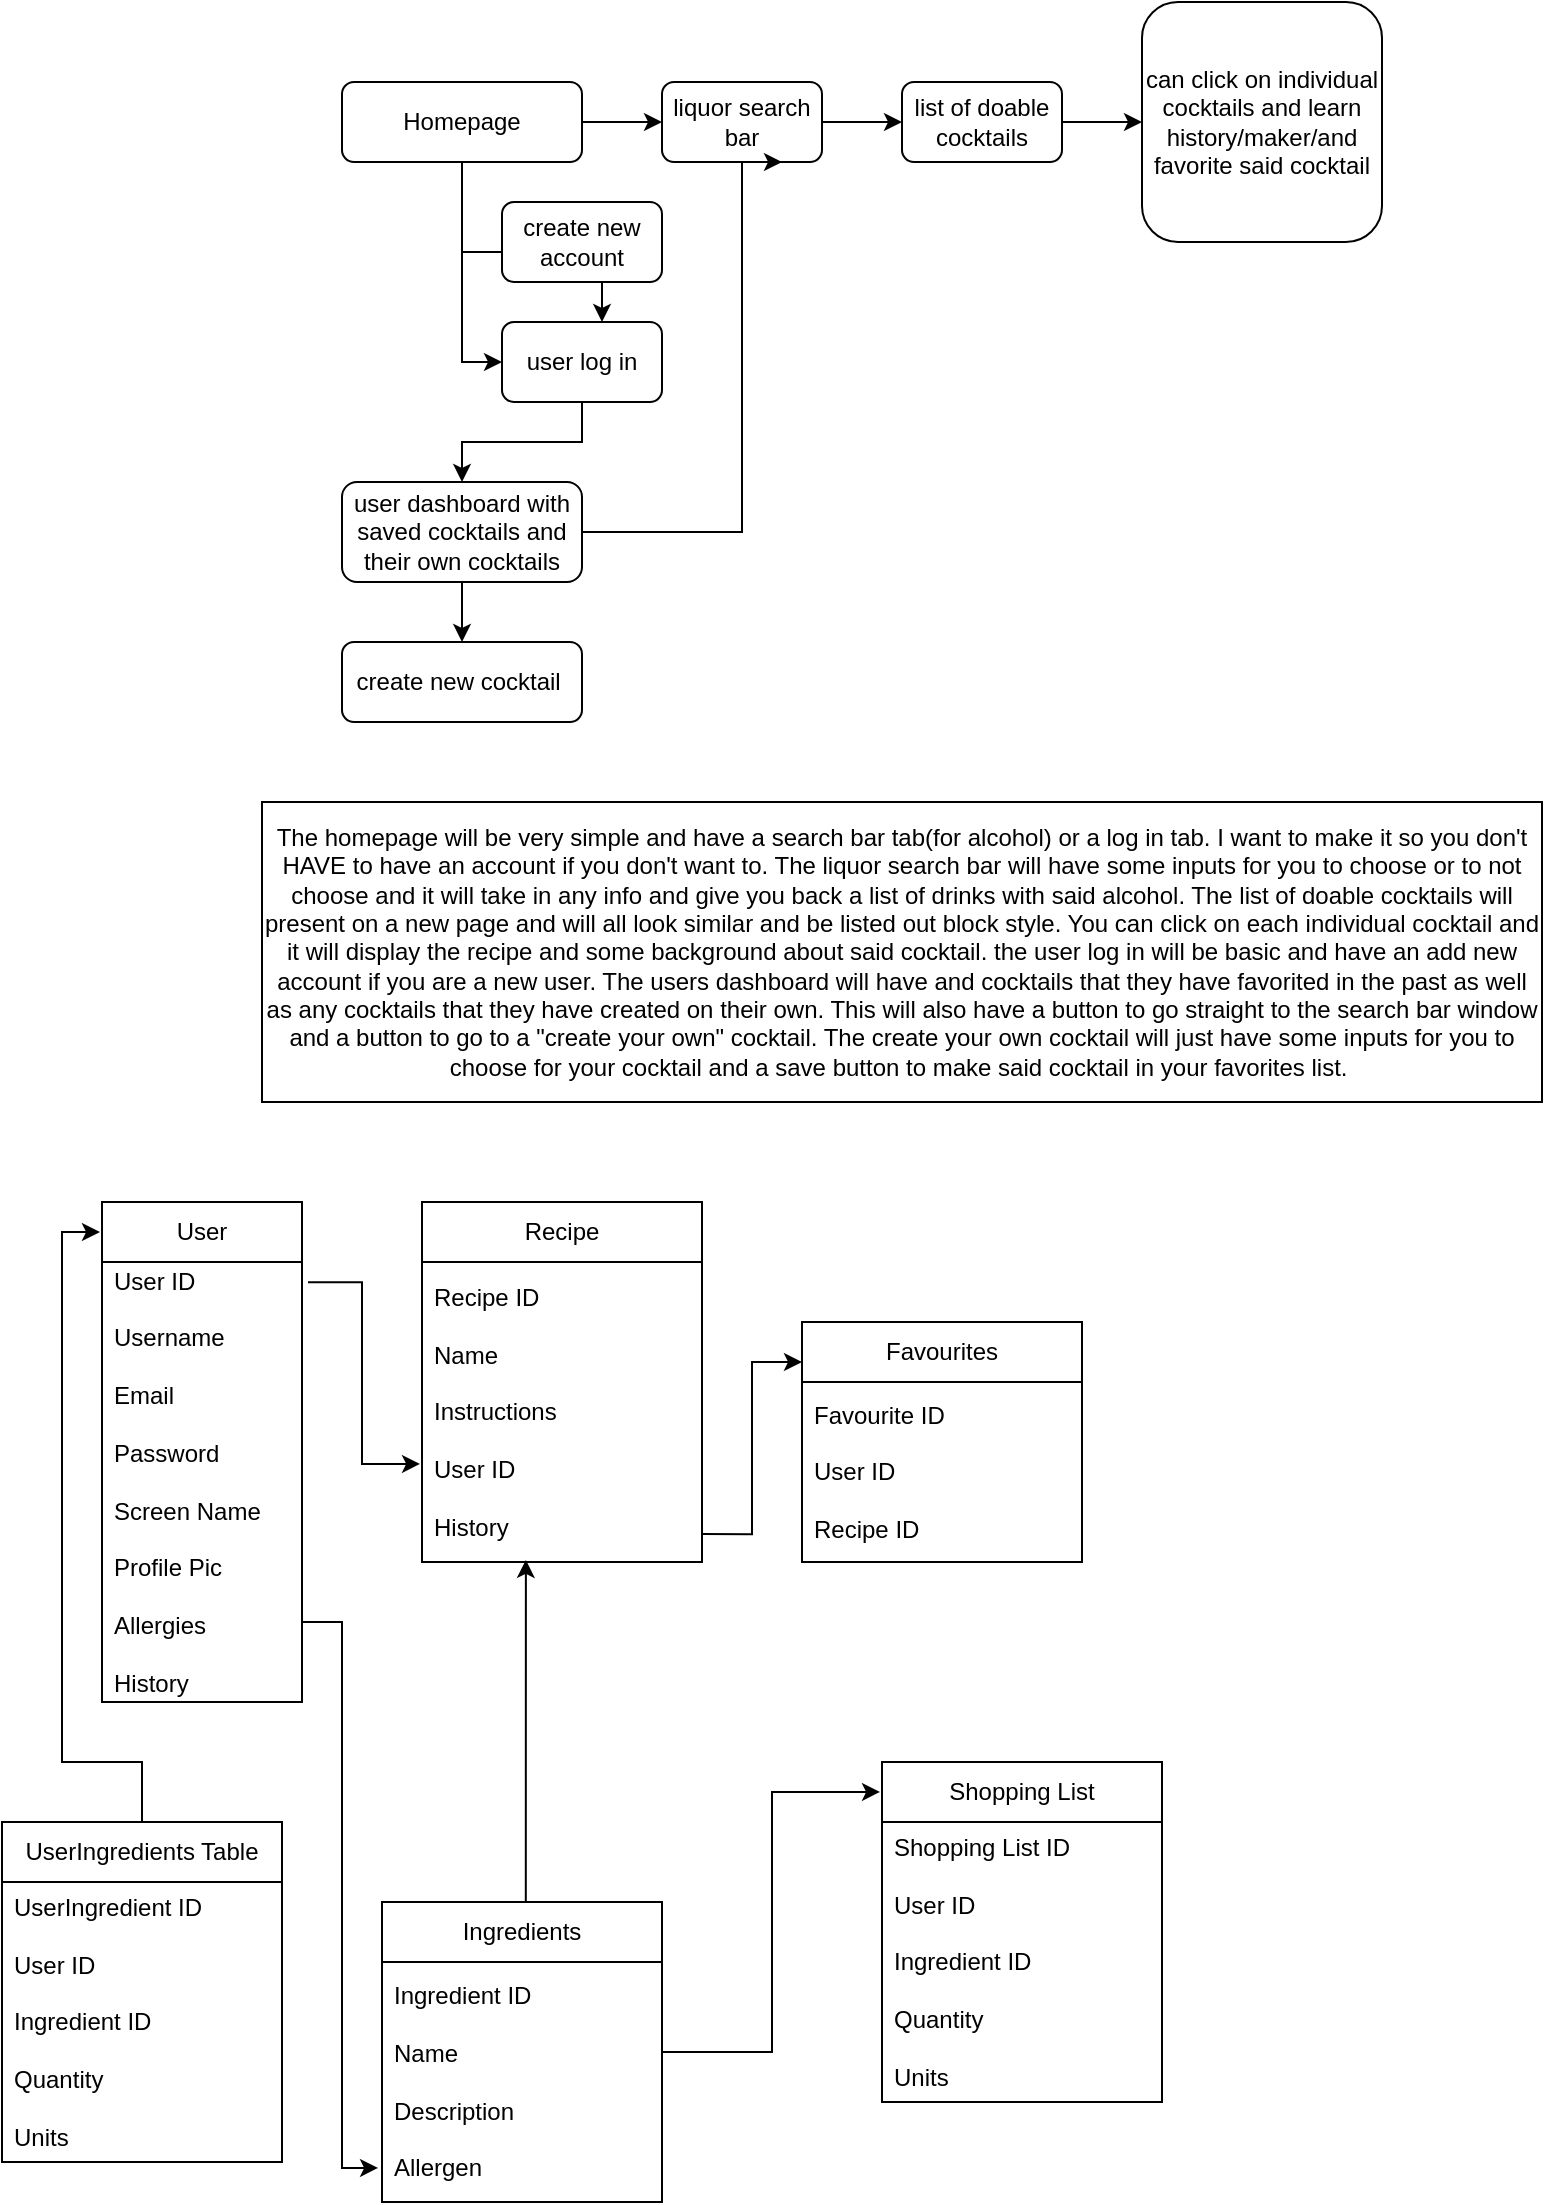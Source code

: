 <mxfile version="24.2.1" type="github">
  <diagram id="C5RBs43oDa-KdzZeNtuy" name="Page-1">
    <mxGraphModel dx="1613" dy="721" grid="1" gridSize="10" guides="1" tooltips="1" connect="1" arrows="1" fold="1" page="1" pageScale="1" pageWidth="827" pageHeight="1169" math="0" shadow="0">
      <root>
        <mxCell id="WIyWlLk6GJQsqaUBKTNV-0" />
        <mxCell id="WIyWlLk6GJQsqaUBKTNV-1" parent="WIyWlLk6GJQsqaUBKTNV-0" />
        <mxCell id="wKdOTu-X7nGb3WF-pUgB-1" value="" style="edgeStyle=orthogonalEdgeStyle;rounded=0;orthogonalLoop=1;jettySize=auto;html=1;" parent="WIyWlLk6GJQsqaUBKTNV-1" source="WIyWlLk6GJQsqaUBKTNV-3" target="wKdOTu-X7nGb3WF-pUgB-0" edge="1">
          <mxGeometry relative="1" as="geometry" />
        </mxCell>
        <mxCell id="wKdOTu-X7nGb3WF-pUgB-5" value="" style="edgeStyle=orthogonalEdgeStyle;rounded=0;orthogonalLoop=1;jettySize=auto;html=1;" parent="WIyWlLk6GJQsqaUBKTNV-1" source="WIyWlLk6GJQsqaUBKTNV-3" target="WIyWlLk6GJQsqaUBKTNV-12" edge="1">
          <mxGeometry relative="1" as="geometry">
            <Array as="points">
              <mxPoint x="220" y="160" />
              <mxPoint x="220" y="160" />
            </Array>
          </mxGeometry>
        </mxCell>
        <mxCell id="wKdOTu-X7nGb3WF-pUgB-6" value="" style="edgeStyle=orthogonalEdgeStyle;rounded=0;orthogonalLoop=1;jettySize=auto;html=1;" parent="WIyWlLk6GJQsqaUBKTNV-1" source="WIyWlLk6GJQsqaUBKTNV-3" target="WIyWlLk6GJQsqaUBKTNV-12" edge="1">
          <mxGeometry relative="1" as="geometry">
            <Array as="points">
              <mxPoint x="220" y="165" />
              <mxPoint x="290" y="165" />
            </Array>
          </mxGeometry>
        </mxCell>
        <mxCell id="WIyWlLk6GJQsqaUBKTNV-3" value="Homepage" style="rounded=1;whiteSpace=wrap;html=1;fontSize=12;glass=0;strokeWidth=1;shadow=0;" parent="WIyWlLk6GJQsqaUBKTNV-1" vertex="1">
          <mxGeometry x="160" y="80" width="120" height="40" as="geometry" />
        </mxCell>
        <mxCell id="wKdOTu-X7nGb3WF-pUgB-10" value="" style="edgeStyle=orthogonalEdgeStyle;rounded=0;orthogonalLoop=1;jettySize=auto;html=1;" parent="WIyWlLk6GJQsqaUBKTNV-1" source="WIyWlLk6GJQsqaUBKTNV-12" target="wKdOTu-X7nGb3WF-pUgB-8" edge="1">
          <mxGeometry relative="1" as="geometry" />
        </mxCell>
        <mxCell id="WIyWlLk6GJQsqaUBKTNV-12" value="user log in" style="rounded=1;whiteSpace=wrap;html=1;fontSize=12;glass=0;strokeWidth=1;shadow=0;" parent="WIyWlLk6GJQsqaUBKTNV-1" vertex="1">
          <mxGeometry x="240" y="200" width="80" height="40" as="geometry" />
        </mxCell>
        <mxCell id="wKdOTu-X7nGb3WF-pUgB-3" value="" style="edgeStyle=orthogonalEdgeStyle;rounded=0;orthogonalLoop=1;jettySize=auto;html=1;" parent="WIyWlLk6GJQsqaUBKTNV-1" source="wKdOTu-X7nGb3WF-pUgB-0" target="wKdOTu-X7nGb3WF-pUgB-2" edge="1">
          <mxGeometry relative="1" as="geometry" />
        </mxCell>
        <mxCell id="wKdOTu-X7nGb3WF-pUgB-0" value="liquor search bar" style="whiteSpace=wrap;html=1;rounded=1;glass=0;strokeWidth=1;shadow=0;" parent="WIyWlLk6GJQsqaUBKTNV-1" vertex="1">
          <mxGeometry x="320" y="80" width="80" height="40" as="geometry" />
        </mxCell>
        <mxCell id="wKdOTu-X7nGb3WF-pUgB-16" value="" style="edgeStyle=orthogonalEdgeStyle;rounded=0;orthogonalLoop=1;jettySize=auto;html=1;" parent="WIyWlLk6GJQsqaUBKTNV-1" source="wKdOTu-X7nGb3WF-pUgB-2" target="wKdOTu-X7nGb3WF-pUgB-15" edge="1">
          <mxGeometry relative="1" as="geometry" />
        </mxCell>
        <mxCell id="wKdOTu-X7nGb3WF-pUgB-2" value="list of doable cocktails" style="whiteSpace=wrap;html=1;rounded=1;glass=0;strokeWidth=1;shadow=0;" parent="WIyWlLk6GJQsqaUBKTNV-1" vertex="1">
          <mxGeometry x="440" y="80" width="80" height="40" as="geometry" />
        </mxCell>
        <mxCell id="wKdOTu-X7nGb3WF-pUgB-7" value="create new account" style="rounded=1;whiteSpace=wrap;html=1;" parent="WIyWlLk6GJQsqaUBKTNV-1" vertex="1">
          <mxGeometry x="240" y="140" width="80" height="40" as="geometry" />
        </mxCell>
        <mxCell id="wKdOTu-X7nGb3WF-pUgB-14" value="" style="edgeStyle=orthogonalEdgeStyle;rounded=0;orthogonalLoop=1;jettySize=auto;html=1;entryX=0.5;entryY=0;entryDx=0;entryDy=0;" parent="WIyWlLk6GJQsqaUBKTNV-1" source="wKdOTu-X7nGb3WF-pUgB-8" target="wKdOTu-X7nGb3WF-pUgB-11" edge="1">
          <mxGeometry relative="1" as="geometry">
            <mxPoint x="210" y="410" as="targetPoint" />
          </mxGeometry>
        </mxCell>
        <mxCell id="wKdOTu-X7nGb3WF-pUgB-20" value="" style="edgeStyle=orthogonalEdgeStyle;rounded=0;orthogonalLoop=1;jettySize=auto;html=1;entryX=0.75;entryY=1;entryDx=0;entryDy=0;" parent="WIyWlLk6GJQsqaUBKTNV-1" source="wKdOTu-X7nGb3WF-pUgB-8" target="wKdOTu-X7nGb3WF-pUgB-0" edge="1">
          <mxGeometry relative="1" as="geometry">
            <mxPoint x="440" y="315" as="targetPoint" />
            <Array as="points">
              <mxPoint x="360" y="305" />
              <mxPoint x="360" y="120" />
            </Array>
          </mxGeometry>
        </mxCell>
        <mxCell id="wKdOTu-X7nGb3WF-pUgB-8" value="user dashboard with saved cocktails and their own cocktails" style="rounded=1;whiteSpace=wrap;html=1;fontSize=12;glass=0;strokeWidth=1;shadow=0;" parent="WIyWlLk6GJQsqaUBKTNV-1" vertex="1">
          <mxGeometry x="160" y="280" width="120" height="50" as="geometry" />
        </mxCell>
        <mxCell id="wKdOTu-X7nGb3WF-pUgB-11" value="create new cocktail&amp;nbsp;" style="rounded=1;whiteSpace=wrap;html=1;fontSize=12;glass=0;strokeWidth=1;shadow=0;" parent="WIyWlLk6GJQsqaUBKTNV-1" vertex="1">
          <mxGeometry x="160" y="360" width="120" height="40" as="geometry" />
        </mxCell>
        <mxCell id="wKdOTu-X7nGb3WF-pUgB-15" value="can click on individual cocktails and learn history/maker/and favorite said cocktail" style="whiteSpace=wrap;html=1;rounded=1;glass=0;strokeWidth=1;shadow=0;" parent="WIyWlLk6GJQsqaUBKTNV-1" vertex="1">
          <mxGeometry x="560" y="40" width="120" height="120" as="geometry" />
        </mxCell>
        <mxCell id="wKdOTu-X7nGb3WF-pUgB-21" value="The homepage will be very simple and have a search bar tab(for alcohol) or a log in tab. I want to make it so you don&#39;t HAVE to have an account if you don&#39;t want to. The liquor search bar will have some inputs for you to choose or to not choose and it will take in any info and give you back a list of drinks with said alcohol. The list of doable cocktails will present on a new page and will all look similar and be listed out block style. You can click on each individual cocktail and it will display the recipe and some background about said cocktail. the user log in will be basic and have an add new account if you are a new user. The users dashboard will have and cocktails that they have favorited in the past as well as any cocktails that they have created on their own. This will also have a button to go straight to the search bar window and a button to go to a &quot;create your own&quot; cocktail. The create your own cocktail will just have some inputs for you to choose for your cocktail and a save button to make said cocktail in your favorites list.&amp;nbsp;" style="rounded=0;whiteSpace=wrap;html=1;" parent="WIyWlLk6GJQsqaUBKTNV-1" vertex="1">
          <mxGeometry x="120" y="440" width="640" height="150" as="geometry" />
        </mxCell>
        <mxCell id="8B_5lzlC5shyq4_69ubc-37" value="" style="edgeStyle=orthogonalEdgeStyle;rounded=0;orthogonalLoop=1;jettySize=auto;html=1;exitX=0.5;exitY=0;exitDx=0;exitDy=0;entryX=0.371;entryY=0.993;entryDx=0;entryDy=0;entryPerimeter=0;" edge="1" parent="WIyWlLk6GJQsqaUBKTNV-1" source="8B_5lzlC5shyq4_69ubc-3" target="8B_5lzlC5shyq4_69ubc-10">
          <mxGeometry relative="1" as="geometry">
            <mxPoint x="400" y="1065" as="targetPoint" />
            <Array as="points">
              <mxPoint x="252" y="990" />
            </Array>
          </mxGeometry>
        </mxCell>
        <mxCell id="8B_5lzlC5shyq4_69ubc-40" value="" style="edgeStyle=orthogonalEdgeStyle;rounded=0;orthogonalLoop=1;jettySize=auto;html=1;entryX=-0.007;entryY=0.088;entryDx=0;entryDy=0;entryPerimeter=0;" edge="1" parent="WIyWlLk6GJQsqaUBKTNV-1" source="8B_5lzlC5shyq4_69ubc-3" target="8B_5lzlC5shyq4_69ubc-29">
          <mxGeometry relative="1" as="geometry">
            <mxPoint x="400" y="1065" as="targetPoint" />
          </mxGeometry>
        </mxCell>
        <mxCell id="8B_5lzlC5shyq4_69ubc-3" value="Ingredients" style="swimlane;fontStyle=0;childLayout=stackLayout;horizontal=1;startSize=30;horizontalStack=0;resizeParent=1;resizeParentMax=0;resizeLast=0;collapsible=1;marginBottom=0;whiteSpace=wrap;html=1;" vertex="1" parent="WIyWlLk6GJQsqaUBKTNV-1">
          <mxGeometry x="180" y="990" width="140" height="150" as="geometry" />
        </mxCell>
        <mxCell id="8B_5lzlC5shyq4_69ubc-26" value="Ingredient ID&lt;div&gt;&lt;br&gt;&lt;/div&gt;&lt;div&gt;Name&lt;/div&gt;&lt;div&gt;&lt;br&gt;&lt;/div&gt;&lt;div&gt;Description&lt;/div&gt;&lt;div&gt;&lt;br&gt;&lt;/div&gt;&lt;div&gt;Allergen&lt;/div&gt;" style="text;strokeColor=none;fillColor=none;align=left;verticalAlign=middle;spacingLeft=4;spacingRight=4;overflow=hidden;points=[[0,0.5],[1,0.5]];portConstraint=eastwest;rotatable=0;whiteSpace=wrap;html=1;" vertex="1" parent="8B_5lzlC5shyq4_69ubc-3">
          <mxGeometry y="30" width="140" height="120" as="geometry" />
        </mxCell>
        <mxCell id="8B_5lzlC5shyq4_69ubc-7" value="Recipe" style="swimlane;fontStyle=0;childLayout=stackLayout;horizontal=1;startSize=30;horizontalStack=0;resizeParent=1;resizeParentMax=0;resizeLast=0;collapsible=1;marginBottom=0;whiteSpace=wrap;html=1;" vertex="1" parent="WIyWlLk6GJQsqaUBKTNV-1">
          <mxGeometry x="200" y="640" width="140" height="180" as="geometry" />
        </mxCell>
        <mxCell id="8B_5lzlC5shyq4_69ubc-10" value="Recipe ID&lt;div&gt;&lt;br&gt;&lt;/div&gt;&lt;div&gt;Name&lt;/div&gt;&lt;div&gt;&lt;br&gt;&lt;/div&gt;&lt;div&gt;Instructions&lt;/div&gt;&lt;div&gt;&lt;br&gt;&lt;/div&gt;&lt;div&gt;User ID&lt;/div&gt;&lt;div&gt;&lt;br&gt;&lt;/div&gt;&lt;div&gt;History&lt;/div&gt;" style="text;strokeColor=none;fillColor=none;align=left;verticalAlign=middle;spacingLeft=4;spacingRight=4;overflow=hidden;points=[[0,0.5],[1,0.5]];portConstraint=eastwest;rotatable=0;whiteSpace=wrap;html=1;" vertex="1" parent="8B_5lzlC5shyq4_69ubc-7">
          <mxGeometry y="30" width="140" height="150" as="geometry" />
        </mxCell>
        <mxCell id="8B_5lzlC5shyq4_69ubc-11" value="Favourites" style="swimlane;fontStyle=0;childLayout=stackLayout;horizontal=1;startSize=30;horizontalStack=0;resizeParent=1;resizeParentMax=0;resizeLast=0;collapsible=1;marginBottom=0;whiteSpace=wrap;html=1;" vertex="1" parent="WIyWlLk6GJQsqaUBKTNV-1">
          <mxGeometry x="390" y="700" width="140" height="120" as="geometry" />
        </mxCell>
        <mxCell id="8B_5lzlC5shyq4_69ubc-14" value="Favourite ID&lt;div&gt;&lt;br&gt;&lt;div&gt;User ID&lt;/div&gt;&lt;div&gt;&lt;br&gt;&lt;/div&gt;&lt;div&gt;Recipe ID&lt;/div&gt;&lt;/div&gt;" style="text;strokeColor=none;fillColor=none;align=left;verticalAlign=middle;spacingLeft=4;spacingRight=4;overflow=hidden;points=[[0,0.5],[1,0.5]];portConstraint=eastwest;rotatable=0;whiteSpace=wrap;html=1;" vertex="1" parent="8B_5lzlC5shyq4_69ubc-11">
          <mxGeometry y="30" width="140" height="90" as="geometry" />
        </mxCell>
        <mxCell id="8B_5lzlC5shyq4_69ubc-15" value="User" style="swimlane;fontStyle=0;childLayout=stackLayout;horizontal=1;startSize=30;horizontalStack=0;resizeParent=1;resizeParentMax=0;resizeLast=0;collapsible=1;marginBottom=0;whiteSpace=wrap;html=1;" vertex="1" parent="WIyWlLk6GJQsqaUBKTNV-1">
          <mxGeometry x="40" y="640" width="100" height="250" as="geometry" />
        </mxCell>
        <mxCell id="8B_5lzlC5shyq4_69ubc-18" value="User ID&lt;div&gt;&lt;br&gt;&lt;div&gt;Username&lt;/div&gt;&lt;div&gt;&lt;br&gt;&lt;/div&gt;&lt;div&gt;Email&lt;/div&gt;&lt;div&gt;&lt;br&gt;&lt;/div&gt;&lt;div&gt;Password&lt;/div&gt;&lt;div&gt;&lt;br&gt;&lt;/div&gt;&lt;div&gt;Screen Name&lt;/div&gt;&lt;div&gt;&lt;br&gt;&lt;/div&gt;&lt;div&gt;Profile Pic&lt;/div&gt;&lt;div&gt;&lt;br&gt;&lt;/div&gt;&lt;div&gt;Allergies&lt;/div&gt;&lt;div&gt;&lt;br&gt;&lt;/div&gt;&lt;div&gt;History&lt;/div&gt;&lt;/div&gt;" style="text;strokeColor=none;fillColor=none;align=left;verticalAlign=middle;spacingLeft=4;spacingRight=4;overflow=hidden;points=[[0,0.5],[1,0.5]];portConstraint=eastwest;rotatable=0;whiteSpace=wrap;html=1;" vertex="1" parent="8B_5lzlC5shyq4_69ubc-15">
          <mxGeometry y="30" width="100" height="220" as="geometry" />
        </mxCell>
        <mxCell id="8B_5lzlC5shyq4_69ubc-41" value="" style="edgeStyle=orthogonalEdgeStyle;rounded=0;orthogonalLoop=1;jettySize=auto;html=1;entryX=-0.01;entryY=0.06;entryDx=0;entryDy=0;entryPerimeter=0;" edge="1" parent="WIyWlLk6GJQsqaUBKTNV-1" source="8B_5lzlC5shyq4_69ubc-27" target="8B_5lzlC5shyq4_69ubc-15">
          <mxGeometry relative="1" as="geometry" />
        </mxCell>
        <mxCell id="8B_5lzlC5shyq4_69ubc-27" value="UserIngredients Table" style="swimlane;fontStyle=0;childLayout=stackLayout;horizontal=1;startSize=30;horizontalStack=0;resizeParent=1;resizeParentMax=0;resizeLast=0;collapsible=1;marginBottom=0;whiteSpace=wrap;html=1;" vertex="1" parent="WIyWlLk6GJQsqaUBKTNV-1">
          <mxGeometry x="-10" y="950" width="140" height="170" as="geometry" />
        </mxCell>
        <mxCell id="8B_5lzlC5shyq4_69ubc-28" value="UserIngredient ID&lt;div&gt;&lt;br&gt;&lt;/div&gt;&lt;div&gt;User ID&lt;/div&gt;&lt;div&gt;&lt;br&gt;&lt;/div&gt;&lt;div&gt;Ingredient ID&lt;/div&gt;&lt;div&gt;&lt;br&gt;&lt;/div&gt;&lt;div&gt;Quantity&lt;/div&gt;&lt;div&gt;&lt;br&gt;&lt;/div&gt;&lt;div&gt;Units&lt;/div&gt;" style="text;strokeColor=none;fillColor=none;align=left;verticalAlign=middle;spacingLeft=4;spacingRight=4;overflow=hidden;points=[[0,0.5],[1,0.5]];portConstraint=eastwest;rotatable=0;whiteSpace=wrap;html=1;" vertex="1" parent="8B_5lzlC5shyq4_69ubc-27">
          <mxGeometry y="30" width="140" height="140" as="geometry" />
        </mxCell>
        <mxCell id="8B_5lzlC5shyq4_69ubc-29" value="Shopping List" style="swimlane;fontStyle=0;childLayout=stackLayout;horizontal=1;startSize=30;horizontalStack=0;resizeParent=1;resizeParentMax=0;resizeLast=0;collapsible=1;marginBottom=0;whiteSpace=wrap;html=1;" vertex="1" parent="WIyWlLk6GJQsqaUBKTNV-1">
          <mxGeometry x="430" y="920" width="140" height="170" as="geometry" />
        </mxCell>
        <mxCell id="8B_5lzlC5shyq4_69ubc-30" value="Shopping List ID&lt;div&gt;&lt;br&gt;&lt;/div&gt;&lt;div&gt;User ID&lt;/div&gt;&lt;div&gt;&lt;br&gt;&lt;/div&gt;&lt;div&gt;Ingredient ID&lt;/div&gt;&lt;div&gt;&lt;br&gt;&lt;/div&gt;&lt;div&gt;Quantity&lt;/div&gt;&lt;div&gt;&lt;br&gt;&lt;/div&gt;&lt;div&gt;Units&lt;/div&gt;" style="text;strokeColor=none;fillColor=none;align=left;verticalAlign=middle;spacingLeft=4;spacingRight=4;overflow=hidden;points=[[0,0.5],[1,0.5]];portConstraint=eastwest;rotatable=0;whiteSpace=wrap;html=1;" vertex="1" parent="8B_5lzlC5shyq4_69ubc-29">
          <mxGeometry y="30" width="140" height="140" as="geometry" />
        </mxCell>
        <mxCell id="8B_5lzlC5shyq4_69ubc-31" value="" style="edgeStyle=orthogonalEdgeStyle;rounded=0;orthogonalLoop=1;jettySize=auto;html=1;entryX=-0.014;entryY=0.858;entryDx=0;entryDy=0;entryPerimeter=0;exitX=1;exitY=0.818;exitDx=0;exitDy=0;exitPerimeter=0;" edge="1" parent="WIyWlLk6GJQsqaUBKTNV-1" source="8B_5lzlC5shyq4_69ubc-18" target="8B_5lzlC5shyq4_69ubc-26">
          <mxGeometry relative="1" as="geometry" />
        </mxCell>
        <mxCell id="8B_5lzlC5shyq4_69ubc-32" value="" style="edgeStyle=orthogonalEdgeStyle;rounded=0;orthogonalLoop=1;jettySize=auto;html=1;entryX=-0.007;entryY=0.673;entryDx=0;entryDy=0;entryPerimeter=0;exitX=1.03;exitY=0.046;exitDx=0;exitDy=0;exitPerimeter=0;" edge="1" parent="WIyWlLk6GJQsqaUBKTNV-1" source="8B_5lzlC5shyq4_69ubc-18" target="8B_5lzlC5shyq4_69ubc-10">
          <mxGeometry relative="1" as="geometry" />
        </mxCell>
        <mxCell id="8B_5lzlC5shyq4_69ubc-34" value="" style="edgeStyle=orthogonalEdgeStyle;rounded=0;orthogonalLoop=1;jettySize=auto;html=1;entryX=0;entryY=0.167;entryDx=0;entryDy=0;entryPerimeter=0;exitX=1;exitY=0.907;exitDx=0;exitDy=0;exitPerimeter=0;" edge="1" parent="WIyWlLk6GJQsqaUBKTNV-1" source="8B_5lzlC5shyq4_69ubc-10" target="8B_5lzlC5shyq4_69ubc-11">
          <mxGeometry relative="1" as="geometry">
            <mxPoint x="350" y="800" as="sourcePoint" />
          </mxGeometry>
        </mxCell>
      </root>
    </mxGraphModel>
  </diagram>
</mxfile>
